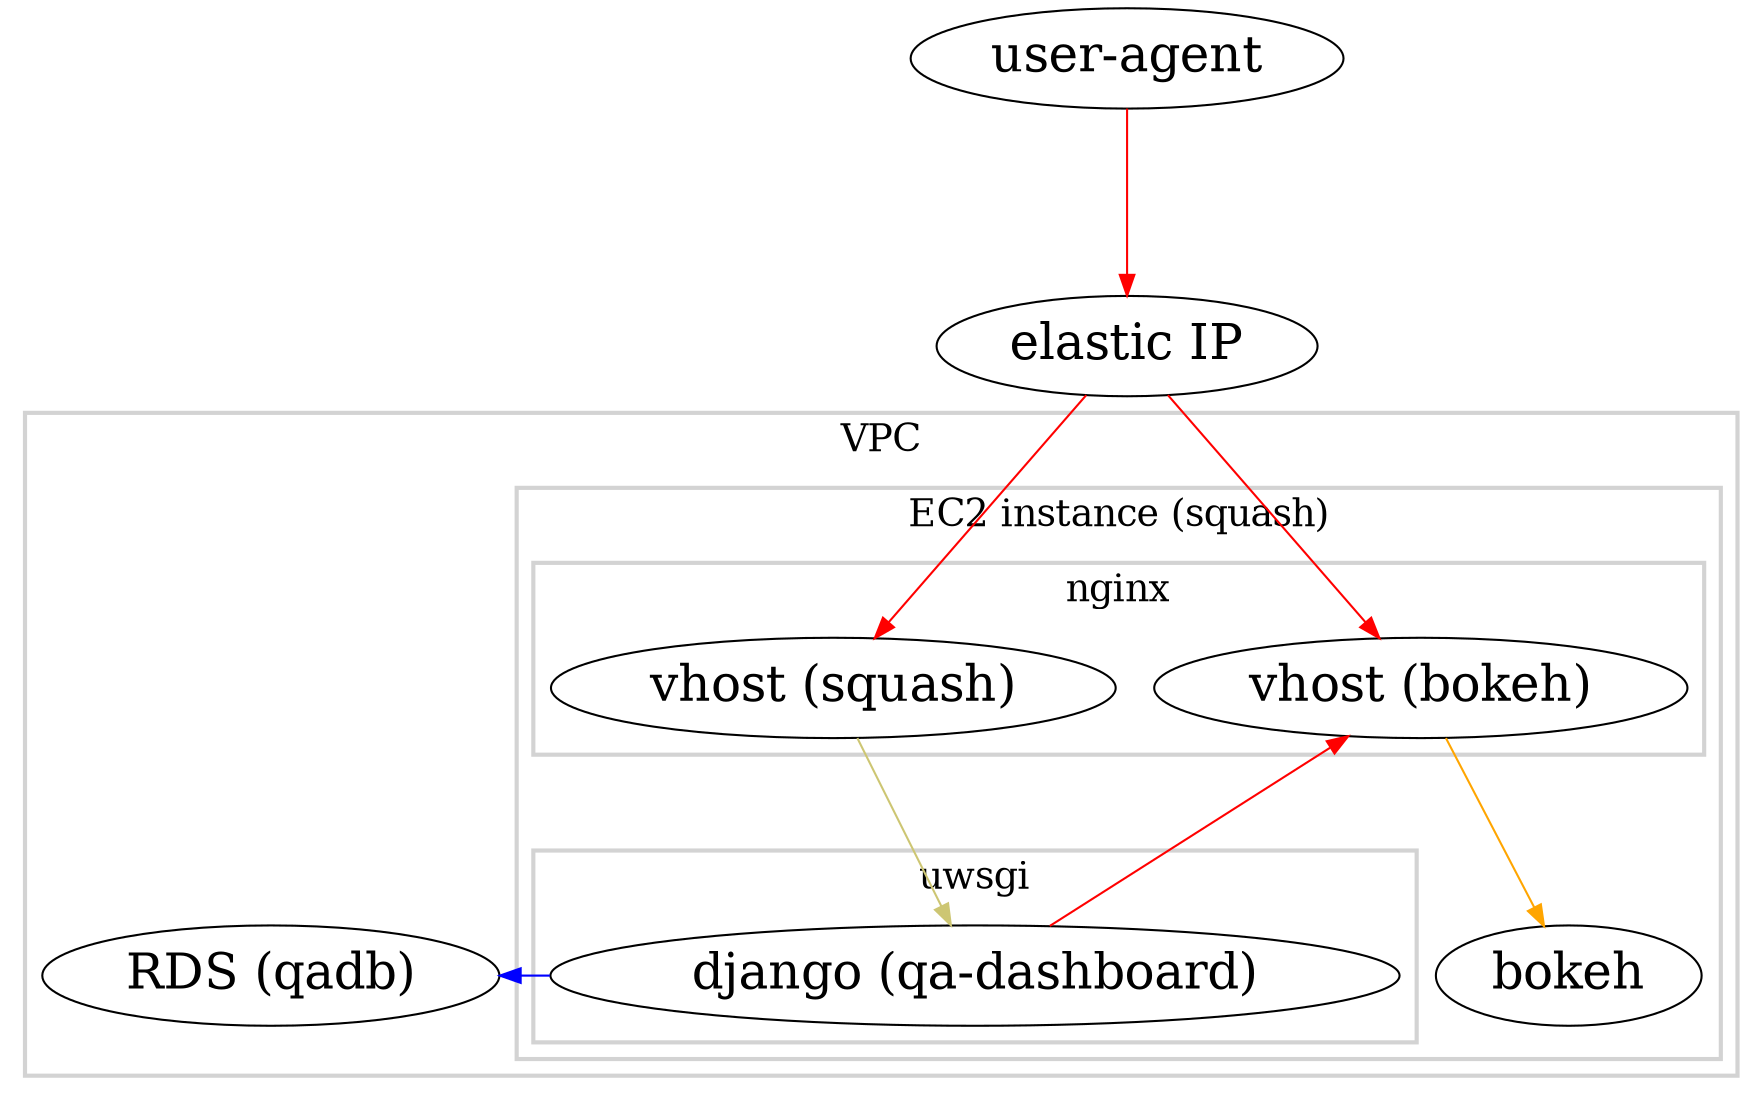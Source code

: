 digraph top {
//  dpi=100
  ranksep=1.25
  rankdir=TB
  overlap=false
  clusterrank=local
  newrank=true

  {
    node [shape=ellipse fontsize=24 style=filled fillcolor=white]
    ua [label="user-agent"]
    eip [label="elastic IP"]
    squash_vhost [label="vhost (squash)"]
    bokeh_vhost [label="vhost (bokeh)"]
    bokeh [label="bokeh"]
    rds [label="RDS (qadb)"]
    django [label="django (qa-dashboard)"]
  }

  color=lightgrey
  fontsize=18
  style=bold

  ua
  eip

  subgraph cluster_0 {
    label="VPC"

    subgraph cluster_1 {
      label="EC2 instance (squash)"

      subgraph cluster_2 {
        label="nginx"

        squash_vhost
        bokeh_vhost
      }

      subgraph cluster_3 {
        label="uwsgi"

        django
      }

      bokeh
    }

    rds

  }
  { rank=same; rds django bokeh }

  // https
  edge [color=red]
  ua -> eip
  eip -> squash_vhost
  eip -> bokeh_vhost
  django -> bokeh_vhost

  // http
  edge [color=orange]
  bokeh_vhost -> bokeh

  // mysql
  edge [color=blue]
  //django -> rds [constraint=false]
  django -> rds

  // uwsgi
  edge [color=khaki3]
  squash_vhost -> django
}
